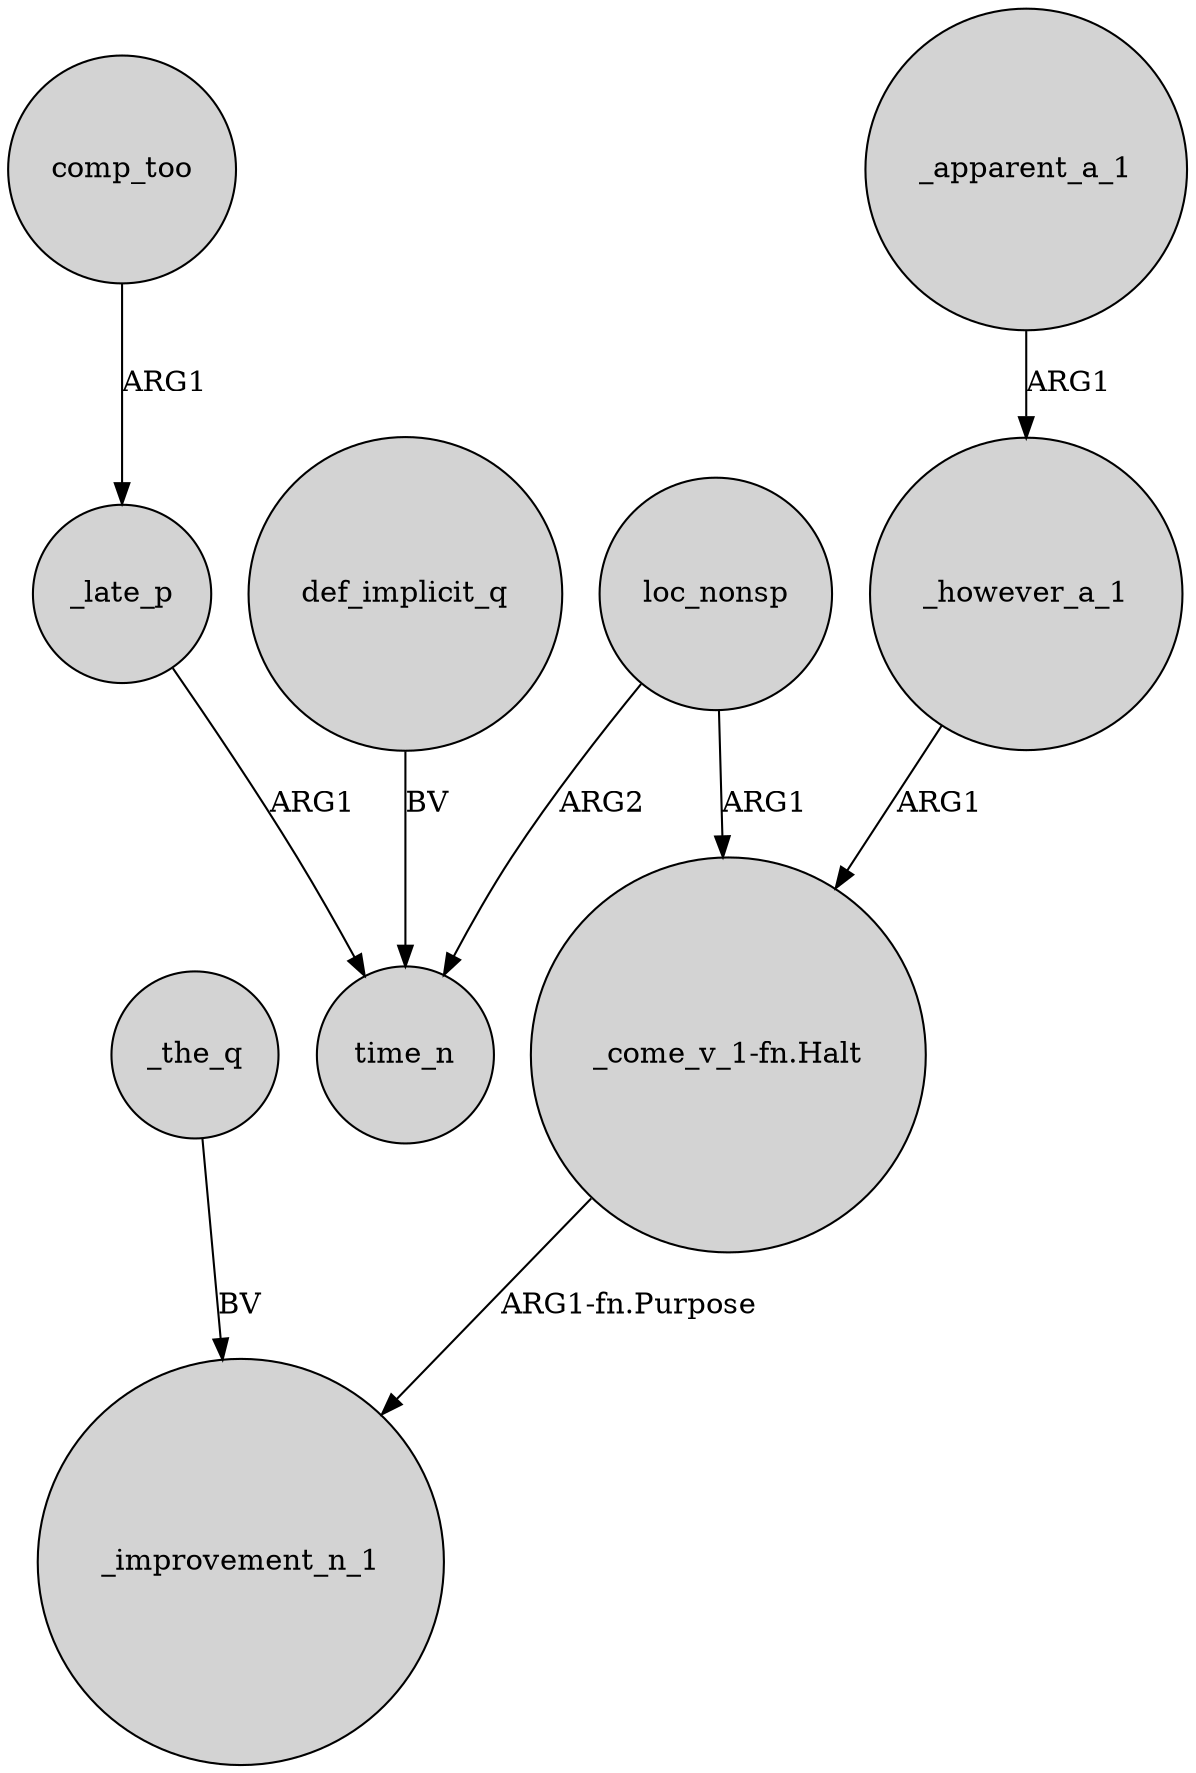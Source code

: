 digraph {
	node [shape=circle style=filled]
	_however_a_1 -> "_come_v_1-fn.Halt" [label=ARG1]
	loc_nonsp -> time_n [label=ARG2]
	_the_q -> _improvement_n_1 [label=BV]
	comp_too -> _late_p [label=ARG1]
	"_come_v_1-fn.Halt" -> _improvement_n_1 [label="ARG1-fn.Purpose"]
	loc_nonsp -> "_come_v_1-fn.Halt" [label=ARG1]
	_late_p -> time_n [label=ARG1]
	def_implicit_q -> time_n [label=BV]
	_apparent_a_1 -> _however_a_1 [label=ARG1]
}
